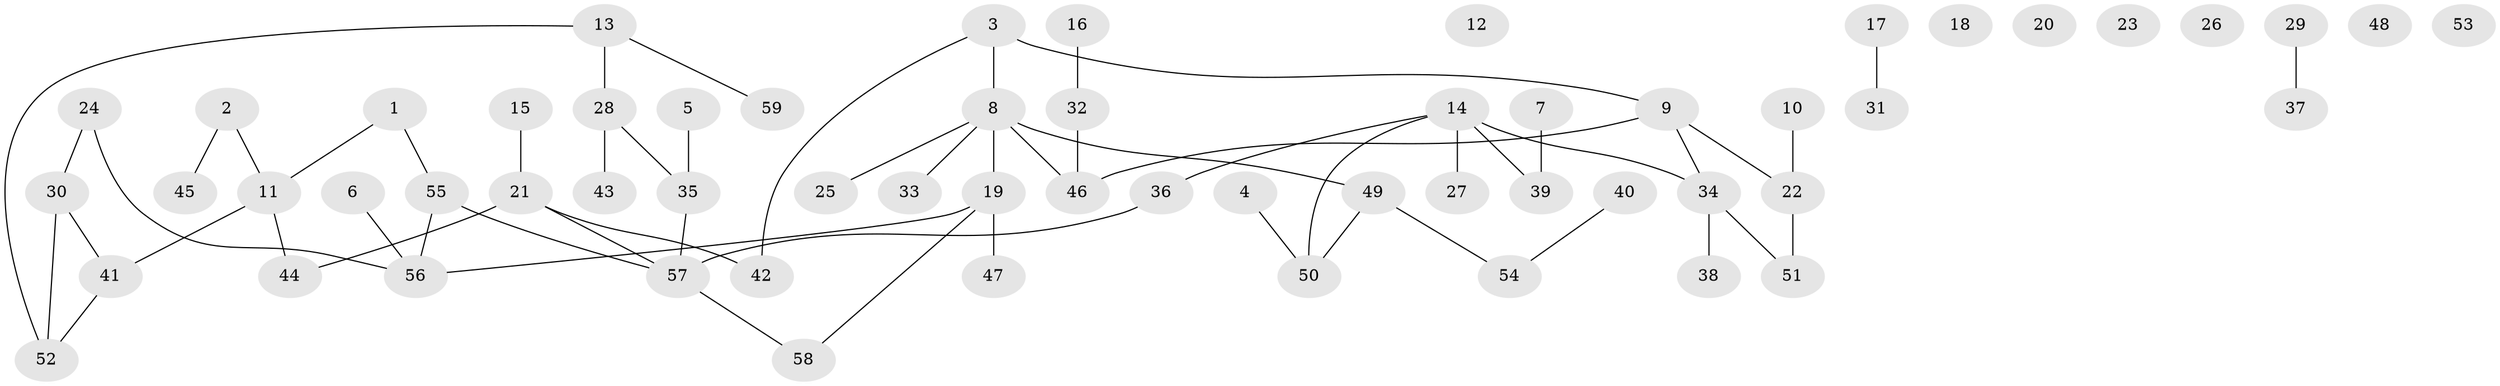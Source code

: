 // Generated by graph-tools (version 1.1) at 2025/00/03/09/25 03:00:50]
// undirected, 59 vertices, 59 edges
graph export_dot {
graph [start="1"]
  node [color=gray90,style=filled];
  1;
  2;
  3;
  4;
  5;
  6;
  7;
  8;
  9;
  10;
  11;
  12;
  13;
  14;
  15;
  16;
  17;
  18;
  19;
  20;
  21;
  22;
  23;
  24;
  25;
  26;
  27;
  28;
  29;
  30;
  31;
  32;
  33;
  34;
  35;
  36;
  37;
  38;
  39;
  40;
  41;
  42;
  43;
  44;
  45;
  46;
  47;
  48;
  49;
  50;
  51;
  52;
  53;
  54;
  55;
  56;
  57;
  58;
  59;
  1 -- 11;
  1 -- 55;
  2 -- 11;
  2 -- 45;
  3 -- 8;
  3 -- 9;
  3 -- 42;
  4 -- 50;
  5 -- 35;
  6 -- 56;
  7 -- 39;
  8 -- 19;
  8 -- 25;
  8 -- 33;
  8 -- 46;
  8 -- 49;
  9 -- 22;
  9 -- 34;
  9 -- 46;
  10 -- 22;
  11 -- 41;
  11 -- 44;
  13 -- 28;
  13 -- 52;
  13 -- 59;
  14 -- 27;
  14 -- 34;
  14 -- 36;
  14 -- 39;
  14 -- 50;
  15 -- 21;
  16 -- 32;
  17 -- 31;
  19 -- 47;
  19 -- 56;
  19 -- 58;
  21 -- 42;
  21 -- 44;
  21 -- 57;
  22 -- 51;
  24 -- 30;
  24 -- 56;
  28 -- 35;
  28 -- 43;
  29 -- 37;
  30 -- 41;
  30 -- 52;
  32 -- 46;
  34 -- 38;
  34 -- 51;
  35 -- 57;
  36 -- 57;
  40 -- 54;
  41 -- 52;
  49 -- 50;
  49 -- 54;
  55 -- 56;
  55 -- 57;
  57 -- 58;
}
